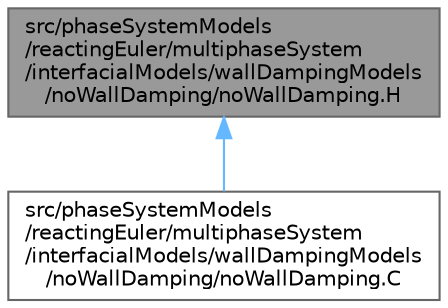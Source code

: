 digraph "src/phaseSystemModels/reactingEuler/multiphaseSystem/interfacialModels/wallDampingModels/noWallDamping/noWallDamping.H"
{
 // LATEX_PDF_SIZE
  bgcolor="transparent";
  edge [fontname=Helvetica,fontsize=10,labelfontname=Helvetica,labelfontsize=10];
  node [fontname=Helvetica,fontsize=10,shape=box,height=0.2,width=0.4];
  Node1 [id="Node000001",label="src/phaseSystemModels\l/reactingEuler/multiphaseSystem\l/interfacialModels/wallDampingModels\l/noWallDamping/noWallDamping.H",height=0.2,width=0.4,color="gray40", fillcolor="grey60", style="filled", fontcolor="black",tooltip=" "];
  Node1 -> Node2 [id="edge1_Node000001_Node000002",dir="back",color="steelblue1",style="solid",tooltip=" "];
  Node2 [id="Node000002",label="src/phaseSystemModels\l/reactingEuler/multiphaseSystem\l/interfacialModels/wallDampingModels\l/noWallDamping/noWallDamping.C",height=0.2,width=0.4,color="grey40", fillcolor="white", style="filled",URL="$noWallDamping_8C.html",tooltip=" "];
}
